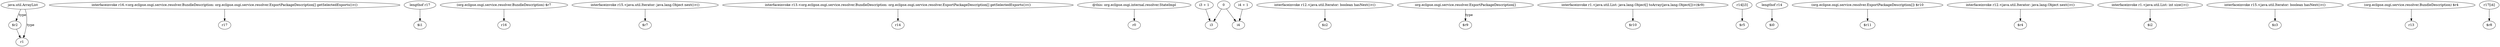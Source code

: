 digraph g {
0[label="java.util.ArrayList"]
1[label="$r2"]
0->1[label="type"]
2[label="interfaceinvoke r16.<org.eclipse.osgi.service.resolver.BundleDescription: org.eclipse.osgi.service.resolver.ExportPackageDescription[] getSelectedExports()>()"]
3[label="r17"]
2->3[label=""]
4[label="lengthof r17"]
5[label="$i1"]
4->5[label=""]
6[label="(org.eclipse.osgi.service.resolver.BundleDescription) $r7"]
7[label="r16"]
6->7[label=""]
8[label="interfaceinvoke r15.<java.util.Iterator: java.lang.Object next()>()"]
9[label="$r7"]
8->9[label=""]
10[label="r1"]
1->10[label=""]
11[label="interfaceinvoke r13.<org.eclipse.osgi.service.resolver.BundleDescription: org.eclipse.osgi.service.resolver.ExportPackageDescription[] getSelectedExports()>()"]
12[label="r14"]
11->12[label=""]
13[label="@this: org.eclipse.osgi.internal.resolver.StateImpl"]
14[label="r0"]
13->14[label=""]
15[label="0"]
16[label="i3"]
15->16[label=""]
17[label="interfaceinvoke r12.<java.util.Iterator: boolean hasNext()>()"]
18[label="$z2"]
17->18[label=""]
19[label="org.eclipse.osgi.service.resolver.ExportPackageDescription[]"]
20[label="$r9"]
19->20[label="type"]
21[label="interfaceinvoke r1.<java.util.List: java.lang.Object[] toArray(java.lang.Object[])>($r9)"]
22[label="$r10"]
21->22[label=""]
23[label="r14[i3]"]
24[label="$r5"]
23->24[label=""]
25[label="lengthof r14"]
26[label="$i0"]
25->26[label=""]
27[label="(org.eclipse.osgi.service.resolver.ExportPackageDescription[]) $r10"]
28[label="$r11"]
27->28[label=""]
29[label="i4"]
15->29[label=""]
30[label="interfaceinvoke r12.<java.util.Iterator: java.lang.Object next()>()"]
31[label="$r4"]
30->31[label=""]
32[label="i4 + 1"]
32->29[label=""]
0->10[label="type"]
33[label="interfaceinvoke r1.<java.util.List: int size()>()"]
34[label="$i2"]
33->34[label=""]
35[label="i3 + 1"]
35->16[label=""]
36[label="interfaceinvoke r15.<java.util.Iterator: boolean hasNext()>()"]
37[label="$z3"]
36->37[label=""]
38[label="(org.eclipse.osgi.service.resolver.BundleDescription) $r4"]
39[label="r13"]
38->39[label=""]
40[label="r17[i4]"]
41[label="$r8"]
40->41[label=""]
}